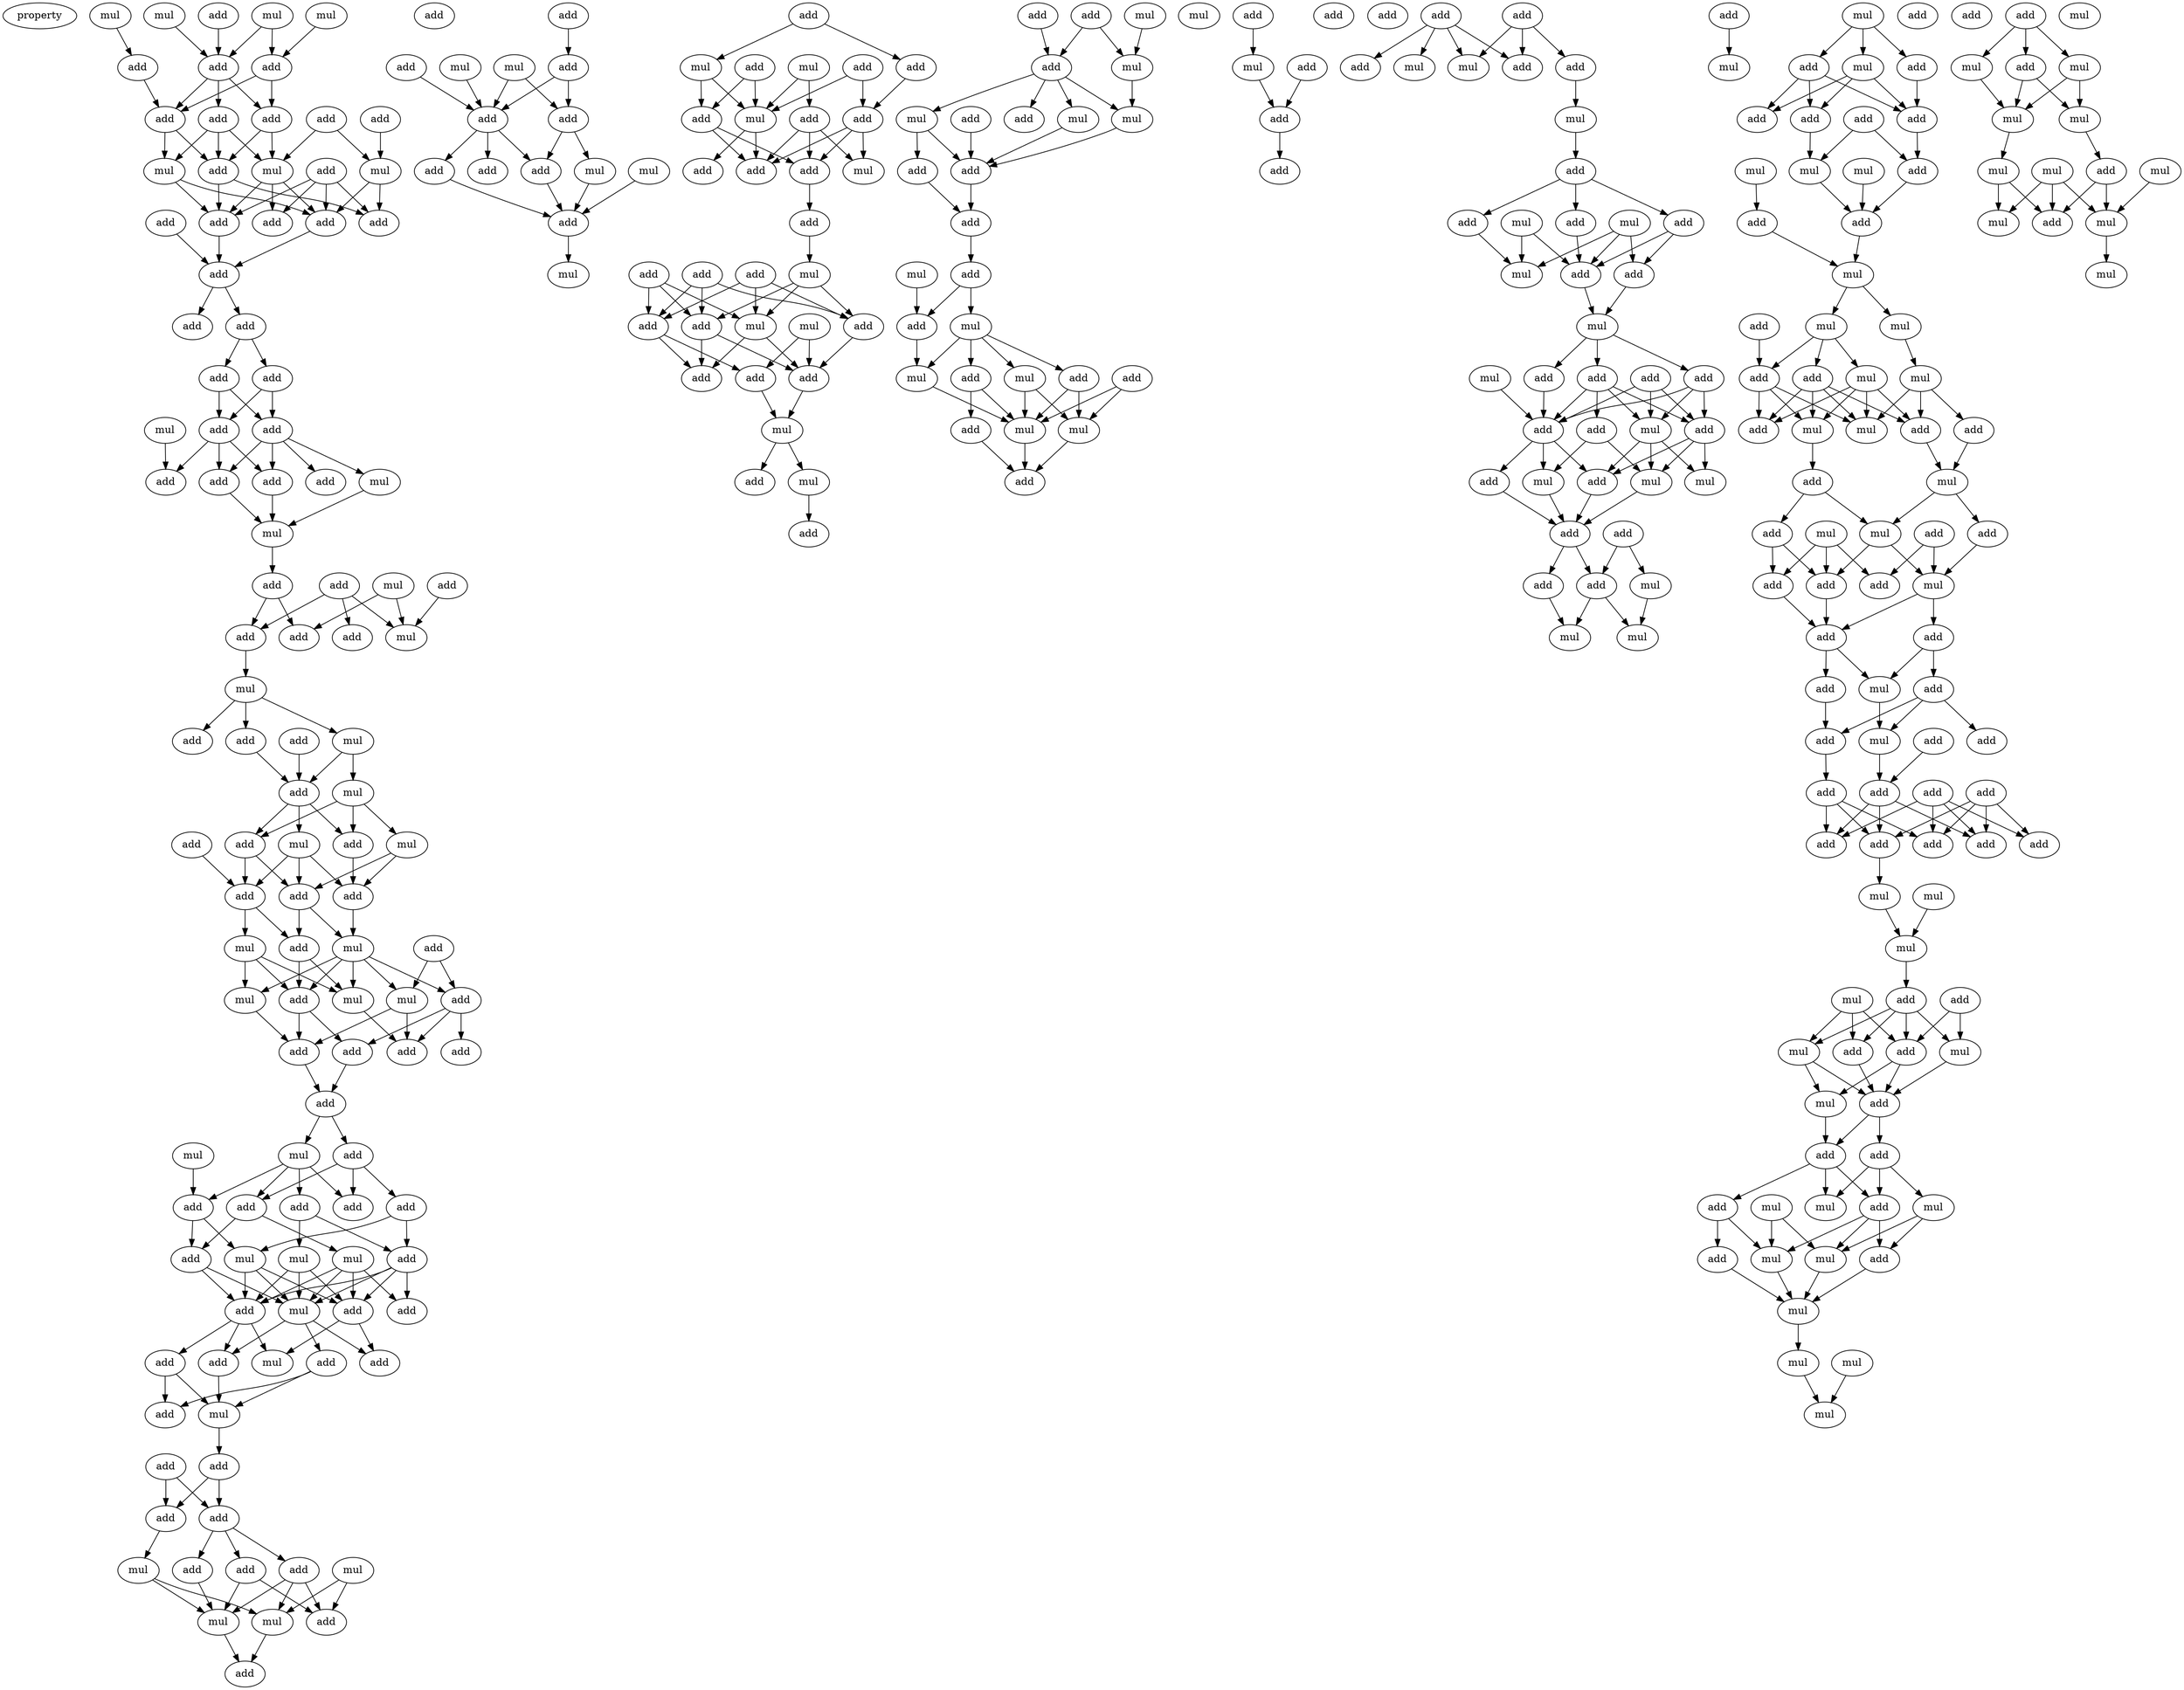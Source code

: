 digraph {
    node [fontcolor=black]
    property [mul=2,lf=1.5]
    0 [ label = mul ];
    1 [ label = mul ];
    2 [ label = mul ];
    3 [ label = mul ];
    4 [ label = add ];
    5 [ label = add ];
    6 [ label = add ];
    7 [ label = add ];
    8 [ label = add ];
    9 [ label = add ];
    10 [ label = add ];
    11 [ label = add ];
    12 [ label = add ];
    13 [ label = mul ];
    14 [ label = add ];
    15 [ label = mul ];
    16 [ label = add ];
    17 [ label = mul ];
    18 [ label = add ];
    19 [ label = add ];
    20 [ label = add ];
    21 [ label = add ];
    22 [ label = add ];
    23 [ label = add ];
    24 [ label = add ];
    25 [ label = add ];
    26 [ label = add ];
    27 [ label = add ];
    28 [ label = add ];
    29 [ label = add ];
    30 [ label = mul ];
    31 [ label = add ];
    32 [ label = add ];
    33 [ label = add ];
    34 [ label = mul ];
    35 [ label = add ];
    36 [ label = mul ];
    37 [ label = add ];
    38 [ label = add ];
    39 [ label = add ];
    40 [ label = mul ];
    41 [ label = add ];
    42 [ label = mul ];
    43 [ label = add ];
    44 [ label = add ];
    45 [ label = add ];
    46 [ label = mul ];
    47 [ label = mul ];
    48 [ label = add ];
    49 [ label = add ];
    50 [ label = add ];
    51 [ label = add ];
    52 [ label = mul ];
    53 [ label = mul ];
    54 [ label = add ];
    55 [ label = mul ];
    56 [ label = add ];
    57 [ label = add ];
    58 [ label = add ];
    59 [ label = add ];
    60 [ label = add ];
    61 [ label = mul ];
    62 [ label = mul ];
    63 [ label = add ];
    64 [ label = add ];
    65 [ label = add ];
    66 [ label = mul ];
    67 [ label = mul ];
    68 [ label = add ];
    69 [ label = mul ];
    70 [ label = add ];
    71 [ label = add ];
    72 [ label = add ];
    73 [ label = add ];
    74 [ label = add ];
    75 [ label = mul ];
    76 [ label = mul ];
    77 [ label = add ];
    78 [ label = add ];
    79 [ label = add ];
    80 [ label = add ];
    81 [ label = add ];
    82 [ label = add ];
    83 [ label = mul ];
    84 [ label = add ];
    85 [ label = mul ];
    86 [ label = mul ];
    87 [ label = add ];
    88 [ label = add ];
    89 [ label = mul ];
    90 [ label = add ];
    91 [ label = add ];
    92 [ label = add ];
    93 [ label = add ];
    94 [ label = add ];
    95 [ label = add ];
    96 [ label = mul ];
    97 [ label = add ];
    98 [ label = mul ];
    99 [ label = add ];
    100 [ label = add ];
    101 [ label = add ];
    102 [ label = add ];
    103 [ label = add ];
    104 [ label = mul ];
    105 [ label = add ];
    106 [ label = add ];
    107 [ label = mul ];
    108 [ label = mul ];
    109 [ label = add ];
    110 [ label = mul ];
    111 [ label = add ];
    112 [ label = add ];
    113 [ label = mul ];
    114 [ label = add ];
    115 [ label = add ];
    116 [ label = mul ];
    117 [ label = add ];
    118 [ label = add ];
    119 [ label = add ];
    120 [ label = add ];
    121 [ label = mul ];
    122 [ label = mul ];
    123 [ label = add ];
    124 [ label = add ];
    125 [ label = mul ];
    126 [ label = add ];
    127 [ label = add ];
    128 [ label = mul ];
    129 [ label = add ];
    130 [ label = add ];
    131 [ label = mul ];
    132 [ label = add ];
    133 [ label = add ];
    134 [ label = mul ];
    135 [ label = add ];
    136 [ label = mul ];
    137 [ label = add ];
    138 [ label = add ];
    139 [ label = add ];
    140 [ label = add ];
    141 [ label = mul ];
    142 [ label = add ];
    143 [ label = add ];
    144 [ label = add ];
    145 [ label = add ];
    146 [ label = add ];
    147 [ label = mul ];
    148 [ label = mul ];
    149 [ label = add ];
    150 [ label = add ];
    151 [ label = add ];
    152 [ label = add ];
    153 [ label = mul ];
    154 [ label = add ];
    155 [ label = mul ];
    156 [ label = add ];
    157 [ label = mul ];
    158 [ label = add ];
    159 [ label = mul ];
    160 [ label = add ];
    161 [ label = add ];
    162 [ label = mul ];
    163 [ label = mul ];
    164 [ label = add ];
    165 [ label = add ];
    166 [ label = mul ];
    167 [ label = mul ];
    168 [ label = add ];
    169 [ label = add ];
    170 [ label = add ];
    171 [ label = mul ];
    172 [ label = add ];
    173 [ label = mul ];
    174 [ label = add ];
    175 [ label = add ];
    176 [ label = mul ];
    177 [ label = mul ];
    178 [ label = add ];
    179 [ label = add ];
    180 [ label = mul ];
    181 [ label = add ];
    182 [ label = mul ];
    183 [ label = add ];
    184 [ label = add ];
    185 [ label = add ];
    186 [ label = mul ];
    187 [ label = add ];
    188 [ label = add ];
    189 [ label = add ];
    190 [ label = add ];
    191 [ label = add ];
    192 [ label = add ];
    193 [ label = mul ];
    194 [ label = add ];
    195 [ label = add ];
    196 [ label = add ];
    197 [ label = mul ];
    198 [ label = mul ];
    199 [ label = add ];
    200 [ label = add ];
    201 [ label = mul ];
    202 [ label = mul ];
    203 [ label = add ];
    204 [ label = add ];
    205 [ label = mul ];
    206 [ label = add ];
    207 [ label = add ];
    208 [ label = mul ];
    209 [ label = add ];
    210 [ label = add ];
    211 [ label = add ];
    212 [ label = add ];
    213 [ label = mul ];
    214 [ label = add ];
    215 [ label = mul ];
    216 [ label = add ];
    217 [ label = add ];
    218 [ label = mul ];
    219 [ label = add ];
    220 [ label = mul ];
    221 [ label = add ];
    222 [ label = mul ];
    223 [ label = add ];
    224 [ label = add ];
    225 [ label = mul ];
    226 [ label = add ];
    227 [ label = add ];
    228 [ label = add ];
    229 [ label = mul ];
    230 [ label = mul ];
    231 [ label = mul ];
    232 [ label = mul ];
    233 [ label = mul ];
    234 [ label = add ];
    235 [ label = add ];
    236 [ label = add ];
    237 [ label = add ];
    238 [ label = add ];
    239 [ label = add ];
    240 [ label = add ];
    241 [ label = mul ];
    242 [ label = mul ];
    243 [ label = mul ];
    244 [ label = add ];
    245 [ label = add ];
    246 [ label = add ];
    247 [ label = mul ];
    248 [ label = mul ];
    249 [ label = add ];
    250 [ label = mul ];
    251 [ label = add ];
    252 [ label = add ];
    253 [ label = add ];
    254 [ label = mul ];
    255 [ label = mul ];
    256 [ label = add ];
    257 [ label = add ];
    258 [ label = mul ];
    259 [ label = add ];
    260 [ label = mul ];
    261 [ label = add ];
    262 [ label = mul ];
    263 [ label = add ];
    264 [ label = mul ];
    265 [ label = add ];
    266 [ label = mul ];
    267 [ label = add ];
    268 [ label = add ];
    269 [ label = mul ];
    270 [ label = add ];
    271 [ label = add ];
    272 [ label = add ];
    273 [ label = add ];
    274 [ label = mul ];
    275 [ label = add ];
    276 [ label = add ];
    277 [ label = add ];
    278 [ label = mul ];
    279 [ label = add ];
    280 [ label = add ];
    281 [ label = add ];
    282 [ label = add ];
    283 [ label = add ];
    284 [ label = add ];
    285 [ label = add ];
    286 [ label = add ];
    287 [ label = add ];
    288 [ label = add ];
    289 [ label = add ];
    290 [ label = mul ];
    291 [ label = mul ];
    292 [ label = mul ];
    293 [ label = mul ];
    294 [ label = add ];
    295 [ label = add ];
    296 [ label = mul ];
    297 [ label = add ];
    298 [ label = mul ];
    299 [ label = add ];
    300 [ label = mul ];
    301 [ label = add ];
    302 [ label = add ];
    303 [ label = add ];
    304 [ label = mul ];
    305 [ label = add ];
    306 [ label = mul ];
    307 [ label = add ];
    308 [ label = mul ];
    309 [ label = add ];
    310 [ label = mul ];
    311 [ label = mul ];
    312 [ label = add ];
    313 [ label = mul ];
    314 [ label = mul ];
    315 [ label = mul ];
    316 [ label = mul ];
    317 [ label = add ];
    318 [ label = mul ];
    319 [ label = mul ];
    320 [ label = mul ];
    321 [ label = add ];
    322 [ label = mul ];
    323 [ label = mul ];
    324 [ label = mul ];
    325 [ label = add ];
    326 [ label = mul ];
    327 [ label = mul ];
    328 [ label = mul ];
    329 [ label = mul ];
    330 [ label = add ];
    331 [ label = mul ];
    0 -> 7 [ name = 0 ];
    1 -> 6 [ name = 1 ];
    2 -> 5 [ name = 2 ];
    2 -> 6 [ name = 3 ];
    3 -> 5 [ name = 4 ];
    4 -> 6 [ name = 5 ];
    5 -> 9 [ name = 6 ];
    5 -> 10 [ name = 7 ];
    6 -> 9 [ name = 8 ];
    6 -> 10 [ name = 9 ];
    6 -> 11 [ name = 10 ];
    7 -> 9 [ name = 11 ];
    8 -> 13 [ name = 12 ];
    8 -> 17 [ name = 13 ];
    9 -> 14 [ name = 14 ];
    9 -> 15 [ name = 15 ];
    10 -> 13 [ name = 16 ];
    10 -> 14 [ name = 17 ];
    11 -> 13 [ name = 18 ];
    11 -> 14 [ name = 19 ];
    11 -> 15 [ name = 20 ];
    12 -> 17 [ name = 21 ];
    13 -> 18 [ name = 22 ];
    13 -> 20 [ name = 23 ];
    13 -> 21 [ name = 24 ];
    14 -> 18 [ name = 25 ];
    14 -> 22 [ name = 26 ];
    15 -> 18 [ name = 27 ];
    15 -> 21 [ name = 28 ];
    16 -> 18 [ name = 29 ];
    16 -> 20 [ name = 30 ];
    16 -> 21 [ name = 31 ];
    16 -> 22 [ name = 32 ];
    17 -> 21 [ name = 33 ];
    17 -> 22 [ name = 34 ];
    18 -> 23 [ name = 35 ];
    19 -> 23 [ name = 36 ];
    21 -> 23 [ name = 37 ];
    23 -> 24 [ name = 38 ];
    23 -> 25 [ name = 39 ];
    25 -> 26 [ name = 40 ];
    25 -> 27 [ name = 41 ];
    26 -> 28 [ name = 42 ];
    26 -> 29 [ name = 43 ];
    27 -> 28 [ name = 44 ];
    27 -> 29 [ name = 45 ];
    28 -> 31 [ name = 46 ];
    28 -> 32 [ name = 47 ];
    28 -> 34 [ name = 48 ];
    28 -> 35 [ name = 49 ];
    29 -> 32 [ name = 50 ];
    29 -> 33 [ name = 51 ];
    29 -> 35 [ name = 52 ];
    30 -> 33 [ name = 53 ];
    32 -> 36 [ name = 54 ];
    34 -> 36 [ name = 55 ];
    35 -> 36 [ name = 56 ];
    36 -> 37 [ name = 57 ];
    37 -> 44 [ name = 58 ];
    37 -> 45 [ name = 59 ];
    39 -> 42 [ name = 60 ];
    40 -> 42 [ name = 61 ];
    40 -> 45 [ name = 62 ];
    41 -> 42 [ name = 63 ];
    41 -> 43 [ name = 64 ];
    41 -> 44 [ name = 65 ];
    44 -> 46 [ name = 66 ];
    46 -> 47 [ name = 67 ];
    46 -> 48 [ name = 68 ];
    46 -> 49 [ name = 69 ];
    47 -> 51 [ name = 70 ];
    47 -> 52 [ name = 71 ];
    49 -> 51 [ name = 72 ];
    50 -> 51 [ name = 73 ];
    51 -> 54 [ name = 74 ];
    51 -> 55 [ name = 75 ];
    51 -> 56 [ name = 76 ];
    52 -> 53 [ name = 77 ];
    52 -> 54 [ name = 78 ];
    52 -> 56 [ name = 79 ];
    53 -> 58 [ name = 80 ];
    53 -> 59 [ name = 81 ];
    54 -> 59 [ name = 82 ];
    55 -> 58 [ name = 83 ];
    55 -> 59 [ name = 84 ];
    55 -> 60 [ name = 85 ];
    56 -> 58 [ name = 86 ];
    56 -> 60 [ name = 87 ];
    57 -> 60 [ name = 88 ];
    58 -> 62 [ name = 89 ];
    58 -> 63 [ name = 90 ];
    59 -> 62 [ name = 91 ];
    60 -> 61 [ name = 92 ];
    60 -> 63 [ name = 93 ];
    61 -> 65 [ name = 94 ];
    61 -> 67 [ name = 95 ];
    61 -> 69 [ name = 96 ];
    62 -> 65 [ name = 97 ];
    62 -> 66 [ name = 98 ];
    62 -> 67 [ name = 99 ];
    62 -> 68 [ name = 100 ];
    62 -> 69 [ name = 101 ];
    63 -> 65 [ name = 102 ];
    63 -> 67 [ name = 103 ];
    64 -> 66 [ name = 104 ];
    64 -> 68 [ name = 105 ];
    65 -> 70 [ name = 106 ];
    65 -> 71 [ name = 107 ];
    66 -> 71 [ name = 108 ];
    66 -> 72 [ name = 109 ];
    67 -> 72 [ name = 110 ];
    68 -> 70 [ name = 111 ];
    68 -> 72 [ name = 112 ];
    68 -> 73 [ name = 113 ];
    69 -> 71 [ name = 114 ];
    70 -> 74 [ name = 115 ];
    71 -> 74 [ name = 116 ];
    74 -> 75 [ name = 117 ];
    74 -> 77 [ name = 118 ];
    75 -> 78 [ name = 119 ];
    75 -> 79 [ name = 120 ];
    75 -> 80 [ name = 121 ];
    75 -> 82 [ name = 122 ];
    76 -> 78 [ name = 123 ];
    77 -> 79 [ name = 124 ];
    77 -> 80 [ name = 125 ];
    77 -> 81 [ name = 126 ];
    78 -> 83 [ name = 127 ];
    78 -> 84 [ name = 128 ];
    80 -> 84 [ name = 129 ];
    80 -> 85 [ name = 130 ];
    81 -> 83 [ name = 131 ];
    81 -> 87 [ name = 132 ];
    82 -> 86 [ name = 133 ];
    82 -> 87 [ name = 134 ];
    83 -> 88 [ name = 135 ];
    83 -> 89 [ name = 136 ];
    83 -> 90 [ name = 137 ];
    84 -> 89 [ name = 138 ];
    84 -> 90 [ name = 139 ];
    85 -> 88 [ name = 140 ];
    85 -> 89 [ name = 141 ];
    85 -> 90 [ name = 142 ];
    85 -> 91 [ name = 143 ];
    86 -> 88 [ name = 144 ];
    86 -> 89 [ name = 145 ];
    86 -> 90 [ name = 146 ];
    87 -> 88 [ name = 147 ];
    87 -> 89 [ name = 148 ];
    87 -> 90 [ name = 149 ];
    87 -> 91 [ name = 150 ];
    88 -> 94 [ name = 151 ];
    88 -> 96 [ name = 152 ];
    89 -> 93 [ name = 153 ];
    89 -> 94 [ name = 154 ];
    89 -> 95 [ name = 155 ];
    90 -> 92 [ name = 156 ];
    90 -> 95 [ name = 157 ];
    90 -> 96 [ name = 158 ];
    92 -> 97 [ name = 159 ];
    92 -> 98 [ name = 160 ];
    93 -> 97 [ name = 161 ];
    93 -> 98 [ name = 162 ];
    95 -> 98 [ name = 163 ];
    98 -> 100 [ name = 164 ];
    99 -> 101 [ name = 165 ];
    99 -> 102 [ name = 166 ];
    100 -> 101 [ name = 167 ];
    100 -> 102 [ name = 168 ];
    101 -> 103 [ name = 169 ];
    101 -> 105 [ name = 170 ];
    101 -> 106 [ name = 171 ];
    102 -> 107 [ name = 172 ];
    103 -> 108 [ name = 173 ];
    103 -> 109 [ name = 174 ];
    103 -> 110 [ name = 175 ];
    104 -> 109 [ name = 176 ];
    104 -> 110 [ name = 177 ];
    105 -> 108 [ name = 178 ];
    106 -> 108 [ name = 179 ];
    106 -> 109 [ name = 180 ];
    107 -> 108 [ name = 181 ];
    107 -> 110 [ name = 182 ];
    108 -> 111 [ name = 183 ];
    110 -> 111 [ name = 184 ];
    112 -> 115 [ name = 185 ];
    113 -> 117 [ name = 186 ];
    113 -> 118 [ name = 187 ];
    114 -> 117 [ name = 188 ];
    115 -> 117 [ name = 189 ];
    115 -> 118 [ name = 190 ];
    116 -> 117 [ name = 191 ];
    117 -> 119 [ name = 192 ];
    117 -> 120 [ name = 193 ];
    117 -> 123 [ name = 194 ];
    118 -> 121 [ name = 195 ];
    118 -> 123 [ name = 196 ];
    120 -> 124 [ name = 197 ];
    121 -> 124 [ name = 198 ];
    122 -> 124 [ name = 199 ];
    123 -> 124 [ name = 200 ];
    124 -> 125 [ name = 201 ];
    126 -> 128 [ name = 202 ];
    126 -> 130 [ name = 203 ];
    127 -> 134 [ name = 204 ];
    127 -> 135 [ name = 205 ];
    128 -> 132 [ name = 206 ];
    128 -> 134 [ name = 207 ];
    129 -> 132 [ name = 208 ];
    129 -> 134 [ name = 209 ];
    130 -> 135 [ name = 210 ];
    131 -> 133 [ name = 211 ];
    131 -> 134 [ name = 212 ];
    132 -> 138 [ name = 213 ];
    132 -> 139 [ name = 214 ];
    133 -> 136 [ name = 215 ];
    133 -> 138 [ name = 216 ];
    133 -> 139 [ name = 217 ];
    134 -> 137 [ name = 218 ];
    134 -> 139 [ name = 219 ];
    135 -> 136 [ name = 220 ];
    135 -> 138 [ name = 221 ];
    135 -> 139 [ name = 222 ];
    138 -> 140 [ name = 223 ];
    140 -> 141 [ name = 224 ];
    141 -> 145 [ name = 225 ];
    141 -> 147 [ name = 226 ];
    141 -> 149 [ name = 227 ];
    142 -> 145 [ name = 228 ];
    142 -> 146 [ name = 229 ];
    142 -> 147 [ name = 230 ];
    143 -> 145 [ name = 231 ];
    143 -> 146 [ name = 232 ];
    143 -> 149 [ name = 233 ];
    144 -> 146 [ name = 234 ];
    144 -> 147 [ name = 235 ];
    144 -> 149 [ name = 236 ];
    145 -> 150 [ name = 237 ];
    145 -> 152 [ name = 238 ];
    146 -> 151 [ name = 239 ];
    146 -> 152 [ name = 240 ];
    147 -> 150 [ name = 241 ];
    147 -> 152 [ name = 242 ];
    148 -> 150 [ name = 243 ];
    148 -> 151 [ name = 244 ];
    149 -> 150 [ name = 245 ];
    150 -> 153 [ name = 246 ];
    151 -> 153 [ name = 247 ];
    153 -> 154 [ name = 248 ];
    153 -> 155 [ name = 249 ];
    155 -> 160 [ name = 250 ];
    156 -> 161 [ name = 251 ];
    156 -> 162 [ name = 252 ];
    157 -> 162 [ name = 253 ];
    158 -> 161 [ name = 254 ];
    161 -> 163 [ name = 255 ];
    161 -> 164 [ name = 256 ];
    161 -> 166 [ name = 257 ];
    161 -> 167 [ name = 258 ];
    162 -> 167 [ name = 259 ];
    163 -> 168 [ name = 260 ];
    163 -> 169 [ name = 261 ];
    165 -> 169 [ name = 262 ];
    166 -> 169 [ name = 263 ];
    167 -> 169 [ name = 264 ];
    168 -> 170 [ name = 265 ];
    169 -> 170 [ name = 266 ];
    170 -> 172 [ name = 267 ];
    171 -> 174 [ name = 268 ];
    172 -> 173 [ name = 269 ];
    172 -> 174 [ name = 270 ];
    173 -> 175 [ name = 271 ];
    173 -> 176 [ name = 272 ];
    173 -> 177 [ name = 273 ];
    173 -> 178 [ name = 274 ];
    174 -> 176 [ name = 275 ];
    175 -> 180 [ name = 276 ];
    175 -> 182 [ name = 277 ];
    176 -> 182 [ name = 278 ];
    177 -> 180 [ name = 279 ];
    177 -> 182 [ name = 280 ];
    178 -> 181 [ name = 281 ];
    178 -> 182 [ name = 282 ];
    179 -> 180 [ name = 283 ];
    179 -> 182 [ name = 284 ];
    180 -> 183 [ name = 285 ];
    181 -> 183 [ name = 286 ];
    182 -> 183 [ name = 287 ];
    184 -> 186 [ name = 288 ];
    185 -> 187 [ name = 289 ];
    186 -> 187 [ name = 290 ];
    187 -> 190 [ name = 291 ];
    191 -> 193 [ name = 292 ];
    191 -> 194 [ name = 293 ];
    191 -> 195 [ name = 294 ];
    191 -> 197 [ name = 295 ];
    192 -> 194 [ name = 296 ];
    192 -> 196 [ name = 297 ];
    192 -> 197 [ name = 298 ];
    196 -> 198 [ name = 299 ];
    198 -> 199 [ name = 300 ];
    199 -> 200 [ name = 301 ];
    199 -> 203 [ name = 302 ];
    199 -> 204 [ name = 303 ];
    200 -> 206 [ name = 304 ];
    200 -> 207 [ name = 305 ];
    201 -> 205 [ name = 306 ];
    201 -> 206 [ name = 307 ];
    202 -> 205 [ name = 308 ];
    202 -> 206 [ name = 309 ];
    202 -> 207 [ name = 310 ];
    203 -> 206 [ name = 311 ];
    204 -> 205 [ name = 312 ];
    206 -> 208 [ name = 313 ];
    207 -> 208 [ name = 314 ];
    208 -> 210 [ name = 315 ];
    208 -> 211 [ name = 316 ];
    208 -> 212 [ name = 317 ];
    209 -> 214 [ name = 318 ];
    209 -> 215 [ name = 319 ];
    209 -> 216 [ name = 320 ];
    210 -> 214 [ name = 321 ];
    210 -> 215 [ name = 322 ];
    210 -> 216 [ name = 323 ];
    211 -> 214 [ name = 324 ];
    211 -> 215 [ name = 325 ];
    211 -> 216 [ name = 326 ];
    211 -> 217 [ name = 327 ];
    212 -> 214 [ name = 328 ];
    213 -> 214 [ name = 329 ];
    214 -> 218 [ name = 330 ];
    214 -> 219 [ name = 331 ];
    214 -> 221 [ name = 332 ];
    215 -> 220 [ name = 333 ];
    215 -> 221 [ name = 334 ];
    215 -> 222 [ name = 335 ];
    216 -> 220 [ name = 336 ];
    216 -> 221 [ name = 337 ];
    216 -> 222 [ name = 338 ];
    217 -> 218 [ name = 339 ];
    217 -> 222 [ name = 340 ];
    218 -> 223 [ name = 341 ];
    219 -> 223 [ name = 342 ];
    221 -> 223 [ name = 343 ];
    222 -> 223 [ name = 344 ];
    223 -> 227 [ name = 345 ];
    223 -> 228 [ name = 346 ];
    224 -> 225 [ name = 347 ];
    224 -> 228 [ name = 348 ];
    225 -> 231 [ name = 349 ];
    226 -> 230 [ name = 350 ];
    227 -> 229 [ name = 351 ];
    228 -> 229 [ name = 352 ];
    228 -> 231 [ name = 353 ];
    232 -> 233 [ name = 354 ];
    232 -> 234 [ name = 355 ];
    232 -> 235 [ name = 356 ];
    233 -> 236 [ name = 357 ];
    233 -> 237 [ name = 358 ];
    233 -> 239 [ name = 359 ];
    234 -> 239 [ name = 360 ];
    235 -> 236 [ name = 361 ];
    235 -> 237 [ name = 362 ];
    235 -> 239 [ name = 363 ];
    237 -> 243 [ name = 364 ];
    238 -> 240 [ name = 365 ];
    238 -> 243 [ name = 366 ];
    239 -> 240 [ name = 367 ];
    240 -> 246 [ name = 368 ];
    241 -> 244 [ name = 369 ];
    242 -> 246 [ name = 370 ];
    243 -> 246 [ name = 371 ];
    244 -> 247 [ name = 372 ];
    246 -> 247 [ name = 373 ];
    247 -> 248 [ name = 374 ];
    247 -> 250 [ name = 375 ];
    248 -> 255 [ name = 376 ];
    250 -> 252 [ name = 377 ];
    250 -> 253 [ name = 378 ];
    250 -> 254 [ name = 379 ];
    251 -> 253 [ name = 380 ];
    252 -> 256 [ name = 381 ];
    252 -> 257 [ name = 382 ];
    252 -> 258 [ name = 383 ];
    252 -> 260 [ name = 384 ];
    253 -> 257 [ name = 385 ];
    253 -> 258 [ name = 386 ];
    253 -> 260 [ name = 387 ];
    254 -> 256 [ name = 388 ];
    254 -> 257 [ name = 389 ];
    254 -> 258 [ name = 390 ];
    254 -> 260 [ name = 391 ];
    255 -> 256 [ name = 392 ];
    255 -> 259 [ name = 393 ];
    255 -> 260 [ name = 394 ];
    256 -> 262 [ name = 395 ];
    258 -> 261 [ name = 396 ];
    259 -> 262 [ name = 397 ];
    261 -> 266 [ name = 398 ];
    261 -> 267 [ name = 399 ];
    262 -> 263 [ name = 400 ];
    262 -> 266 [ name = 401 ];
    263 -> 269 [ name = 402 ];
    264 -> 268 [ name = 403 ];
    264 -> 270 [ name = 404 ];
    264 -> 271 [ name = 405 ];
    265 -> 269 [ name = 406 ];
    265 -> 271 [ name = 407 ];
    266 -> 269 [ name = 408 ];
    266 -> 270 [ name = 409 ];
    267 -> 268 [ name = 410 ];
    267 -> 270 [ name = 411 ];
    268 -> 273 [ name = 412 ];
    269 -> 272 [ name = 413 ];
    269 -> 273 [ name = 414 ];
    270 -> 273 [ name = 415 ];
    272 -> 274 [ name = 416 ];
    272 -> 276 [ name = 417 ];
    273 -> 274 [ name = 418 ];
    273 -> 275 [ name = 419 ];
    274 -> 278 [ name = 420 ];
    275 -> 280 [ name = 421 ];
    276 -> 277 [ name = 422 ];
    276 -> 278 [ name = 423 ];
    276 -> 280 [ name = 424 ];
    278 -> 282 [ name = 425 ];
    279 -> 282 [ name = 426 ];
    280 -> 281 [ name = 427 ];
    281 -> 286 [ name = 428 ];
    281 -> 287 [ name = 429 ];
    281 -> 288 [ name = 430 ];
    282 -> 286 [ name = 431 ];
    282 -> 287 [ name = 432 ];
    282 -> 289 [ name = 433 ];
    283 -> 285 [ name = 434 ];
    283 -> 287 [ name = 435 ];
    283 -> 288 [ name = 436 ];
    283 -> 289 [ name = 437 ];
    284 -> 285 [ name = 438 ];
    284 -> 286 [ name = 439 ];
    284 -> 288 [ name = 440 ];
    284 -> 289 [ name = 441 ];
    286 -> 290 [ name = 442 ];
    290 -> 292 [ name = 443 ];
    291 -> 292 [ name = 444 ];
    292 -> 294 [ name = 445 ];
    293 -> 297 [ name = 446 ];
    293 -> 298 [ name = 447 ];
    293 -> 299 [ name = 448 ];
    294 -> 296 [ name = 449 ];
    294 -> 297 [ name = 450 ];
    294 -> 298 [ name = 451 ];
    294 -> 299 [ name = 452 ];
    295 -> 296 [ name = 453 ];
    295 -> 297 [ name = 454 ];
    296 -> 301 [ name = 455 ];
    297 -> 300 [ name = 456 ];
    297 -> 301 [ name = 457 ];
    298 -> 300 [ name = 458 ];
    298 -> 301 [ name = 459 ];
    299 -> 301 [ name = 460 ];
    300 -> 302 [ name = 461 ];
    301 -> 302 [ name = 462 ];
    301 -> 303 [ name = 463 ];
    302 -> 305 [ name = 464 ];
    302 -> 307 [ name = 465 ];
    302 -> 308 [ name = 466 ];
    303 -> 305 [ name = 467 ];
    303 -> 306 [ name = 468 ];
    303 -> 308 [ name = 469 ];
    304 -> 310 [ name = 470 ];
    304 -> 311 [ name = 471 ];
    305 -> 309 [ name = 472 ];
    305 -> 310 [ name = 473 ];
    305 -> 311 [ name = 474 ];
    306 -> 309 [ name = 475 ];
    306 -> 310 [ name = 476 ];
    307 -> 311 [ name = 477 ];
    307 -> 312 [ name = 478 ];
    309 -> 313 [ name = 479 ];
    310 -> 313 [ name = 480 ];
    311 -> 313 [ name = 481 ];
    312 -> 313 [ name = 482 ];
    313 -> 314 [ name = 483 ];
    314 -> 316 [ name = 484 ];
    315 -> 316 [ name = 485 ];
    317 -> 319 [ name = 486 ];
    317 -> 320 [ name = 487 ];
    317 -> 321 [ name = 488 ];
    319 -> 322 [ name = 489 ];
    320 -> 322 [ name = 490 ];
    320 -> 323 [ name = 491 ];
    321 -> 322 [ name = 492 ];
    321 -> 323 [ name = 493 ];
    322 -> 327 [ name = 494 ];
    323 -> 325 [ name = 495 ];
    324 -> 329 [ name = 496 ];
    325 -> 329 [ name = 497 ];
    325 -> 330 [ name = 498 ];
    326 -> 328 [ name = 499 ];
    326 -> 329 [ name = 500 ];
    326 -> 330 [ name = 501 ];
    327 -> 328 [ name = 502 ];
    327 -> 330 [ name = 503 ];
    329 -> 331 [ name = 504 ];
}
